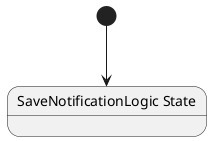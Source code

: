 @startuml SaveNotificationLogic
state "SaveNotificationLogic State" as Shellguard_UI_SaveNotificationLogic_State
[*] --> Shellguard_UI_SaveNotificationLogic_State
@enduml